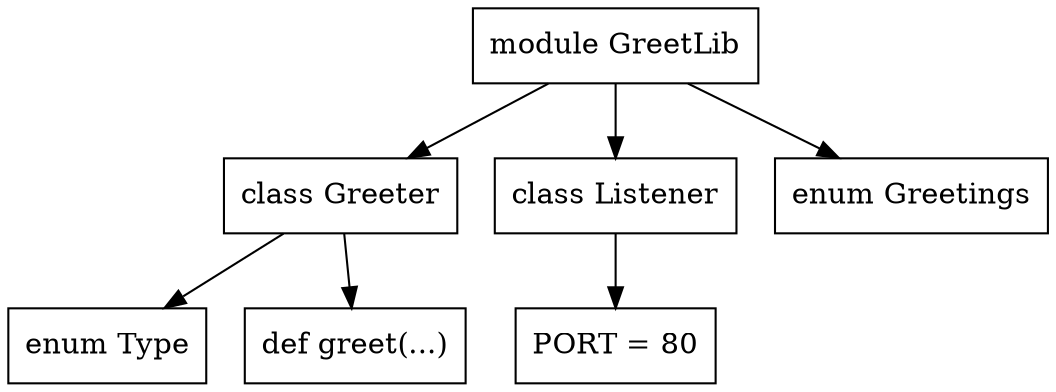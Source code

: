 digraph bindgen_graph {
  node [shape=box]

  root [label="module GreetLib"]
  greeter [label="class Greeter"]
  listener [label="class Listener"]
  type [label="enum Type"]
  greetings [label="enum Greetings"]
  port [label="PORT = 80"]
  greet [label="def greet(...)"]

  {rank=same root}
  {rank=same greeter listener greetings}
  {rank=same type port}
  root -> greeter;
  root -> listener;
  root -> greetings;
  greeter -> type;
  greeter -> greet;
  listener -> port;
}
